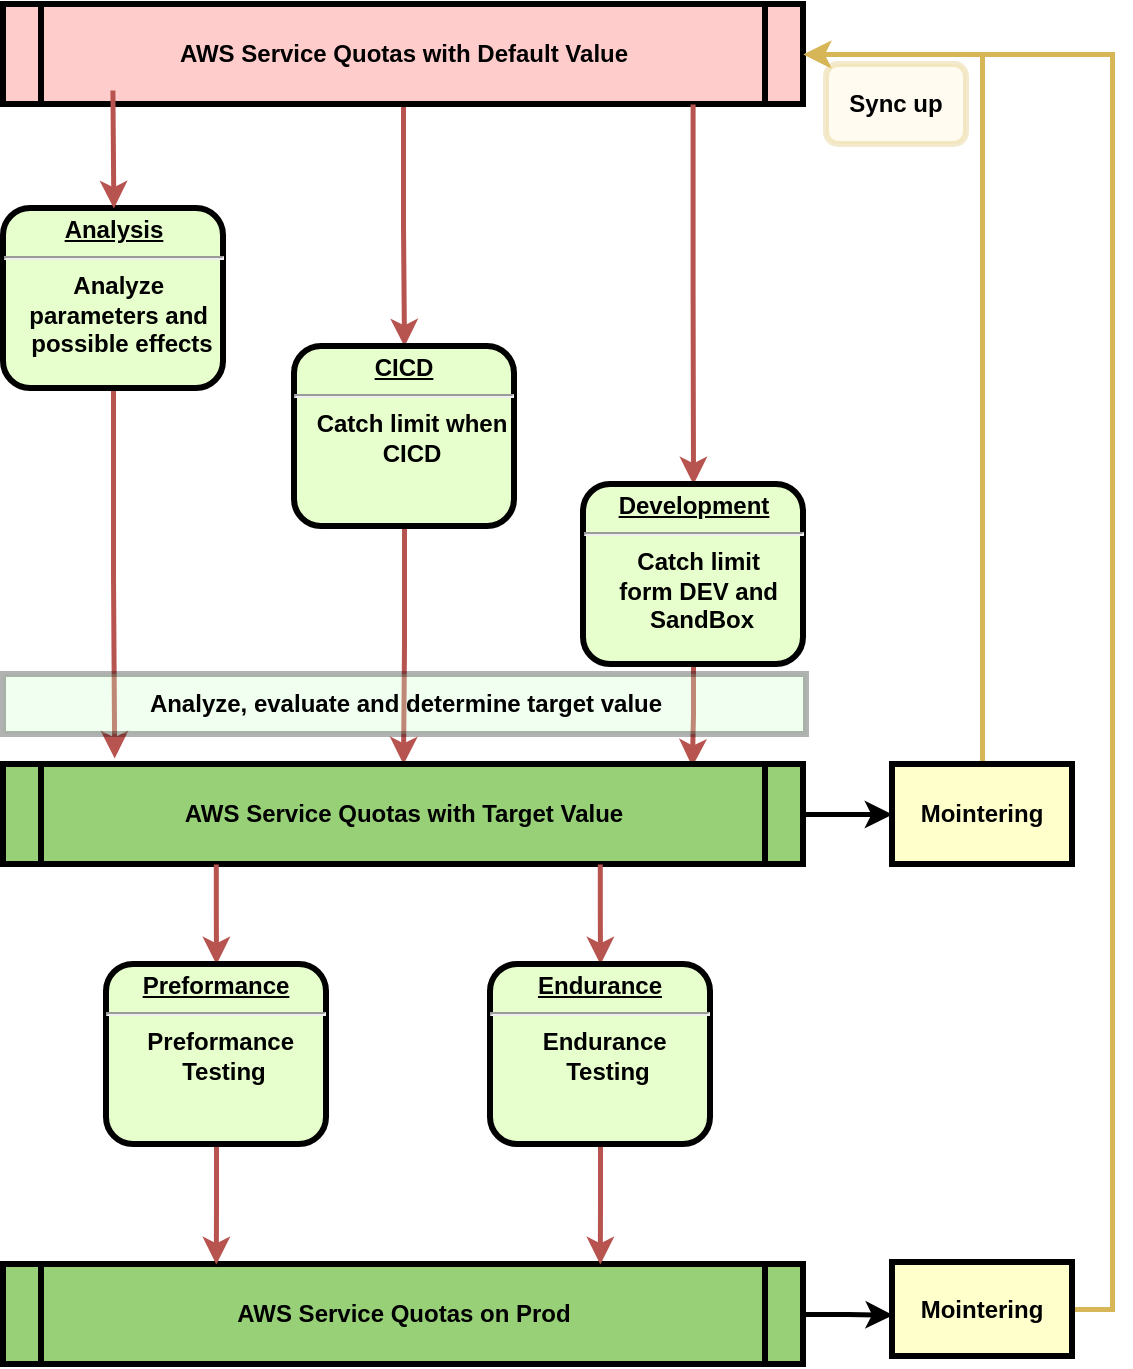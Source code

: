 <mxfile version="19.0.3" type="github">
  <diagram name="Page-1" id="c7558073-3199-34d8-9f00-42111426c3f3">
    <mxGraphModel dx="1929" dy="1104" grid="1" gridSize="10" guides="1" tooltips="1" connect="1" arrows="1" fold="1" page="1" pageScale="1" pageWidth="826" pageHeight="1169" background="none" math="0" shadow="0">
      <root>
        <mxCell id="0" />
        <mxCell id="1" parent="0" />
        <mxCell id="uqQuY3vlvmqI8VBcCE-R-108" style="edgeStyle=orthogonalEdgeStyle;rounded=0;jumpSize=6;orthogonalLoop=1;jettySize=auto;html=1;exitX=0.5;exitY=1;exitDx=0;exitDy=0;entryX=0.5;entryY=0;entryDx=0;entryDy=0;strokeWidth=2.5;fillColor=#f8cecc;strokeColor=#b85450;" edge="1" parent="1" source="5" target="11">
          <mxGeometry relative="1" as="geometry" />
        </mxCell>
        <mxCell id="5" value="AWS Service Quotas with Default Value" style="shape=process;whiteSpace=wrap;align=center;verticalAlign=middle;size=0.048;fontStyle=1;strokeWidth=3;fillColor=#FFCCCC" parent="1" vertex="1">
          <mxGeometry x="188.5" y="50" width="400" height="50" as="geometry" />
        </mxCell>
        <mxCell id="uqQuY3vlvmqI8VBcCE-R-103" style="edgeStyle=orthogonalEdgeStyle;rounded=0;orthogonalLoop=1;jettySize=auto;html=1;exitX=0.5;exitY=1;exitDx=0;exitDy=0;entryX=0.861;entryY=0.023;entryDx=0;entryDy=0;entryPerimeter=0;strokeWidth=2.5;fillColor=#f8cecc;strokeColor=#b85450;" edge="1" parent="1" source="9" target="uqQuY3vlvmqI8VBcCE-R-96">
          <mxGeometry relative="1" as="geometry" />
        </mxCell>
        <mxCell id="uqQuY3vlvmqI8VBcCE-R-109" style="edgeStyle=orthogonalEdgeStyle;rounded=0;jumpSize=6;orthogonalLoop=1;jettySize=auto;html=1;exitX=0.862;exitY=1;exitDx=0;exitDy=0;entryX=0.5;entryY=0;entryDx=0;entryDy=0;strokeWidth=2.5;exitPerimeter=0;fillColor=#f8cecc;strokeColor=#b85450;" edge="1" parent="1" source="5" target="9">
          <mxGeometry relative="1" as="geometry" />
        </mxCell>
        <mxCell id="9" value="&lt;p style=&quot;margin: 0px; margin-top: 4px; text-align: center; text-decoration: underline;&quot;&gt;&lt;strong&gt;Development&lt;/strong&gt;&lt;/p&gt;&lt;hr&gt;&lt;p style=&quot;margin: 0px; margin-left: 8px;&quot;&gt;Catch limit&amp;nbsp;&lt;/p&gt;&lt;p style=&quot;margin: 0px; margin-left: 8px;&quot;&gt;form&amp;nbsp;&lt;span style=&quot;background-color: initial;&quot;&gt;DEV and&amp;nbsp;&lt;/span&gt;&lt;/p&gt;&lt;p style=&quot;margin: 0px; margin-left: 8px;&quot;&gt;&lt;span style=&quot;background-color: initial;&quot;&gt;SandBox&lt;/span&gt;&lt;/p&gt;" style="verticalAlign=middle;align=center;overflow=fill;fontSize=12;fontFamily=Helvetica;html=1;rounded=1;fontStyle=1;strokeWidth=3;fillColor=#E6FFCC" parent="1" vertex="1">
          <mxGeometry x="478.5" y="290" width="110" height="90" as="geometry" />
        </mxCell>
        <mxCell id="uqQuY3vlvmqI8VBcCE-R-101" style="edgeStyle=orthogonalEdgeStyle;rounded=0;orthogonalLoop=1;jettySize=auto;html=1;exitX=0.5;exitY=1;exitDx=0;exitDy=0;entryX=0.139;entryY=-0.06;entryDx=0;entryDy=0;entryPerimeter=0;strokeWidth=2.5;fillColor=#f8cecc;strokeColor=#b85450;" edge="1" parent="1" source="10" target="uqQuY3vlvmqI8VBcCE-R-96">
          <mxGeometry relative="1" as="geometry" />
        </mxCell>
        <mxCell id="10" value="&lt;p style=&quot;margin: 0px; margin-top: 4px; text-align: center; text-decoration: underline;&quot;&gt;&lt;strong&gt;Analysis&lt;/strong&gt;&lt;/p&gt;&lt;hr&gt;&lt;p style=&quot;margin: 0px; margin-left: 8px;&quot;&gt;Analyze&amp;nbsp;&lt;/p&gt;&lt;p style=&quot;margin: 0px; margin-left: 8px;&quot;&gt;parameters and&amp;nbsp;&lt;/p&gt;&lt;p style=&quot;margin: 0px; margin-left: 8px;&quot;&gt;possible effects&lt;br&gt;&lt;/p&gt;" style="verticalAlign=middle;align=center;overflow=fill;fontSize=12;fontFamily=Helvetica;html=1;rounded=1;fontStyle=1;strokeWidth=3;fillColor=#E6FFCC" parent="1" vertex="1">
          <mxGeometry x="188.5" y="152" width="110" height="90" as="geometry" />
        </mxCell>
        <mxCell id="uqQuY3vlvmqI8VBcCE-R-129" style="edgeStyle=orthogonalEdgeStyle;rounded=0;jumpSize=6;orthogonalLoop=1;jettySize=auto;html=1;exitX=0.5;exitY=0;exitDx=0;exitDy=0;entryX=1;entryY=0.5;entryDx=0;entryDy=0;strokeWidth=2.5;fillColor=#fff2cc;strokeColor=#d6b656;" edge="1" parent="1" source="15" target="5">
          <mxGeometry relative="1" as="geometry" />
        </mxCell>
        <mxCell id="15" value="Mointering" style="whiteSpace=wrap;align=center;verticalAlign=middle;fontStyle=1;strokeWidth=3;fillColor=#FFFFCC" parent="1" vertex="1">
          <mxGeometry x="633" y="430" width="90" height="50" as="geometry" />
        </mxCell>
        <mxCell id="uqQuY3vlvmqI8VBcCE-R-102" style="edgeStyle=orthogonalEdgeStyle;rounded=0;orthogonalLoop=1;jettySize=auto;html=1;exitX=0.5;exitY=1;exitDx=0;exitDy=0;entryX=0.5;entryY=0;entryDx=0;entryDy=0;strokeWidth=2.5;fillColor=#f8cecc;strokeColor=#b85450;" edge="1" parent="1" source="11" target="uqQuY3vlvmqI8VBcCE-R-96">
          <mxGeometry relative="1" as="geometry" />
        </mxCell>
        <mxCell id="11" value="&lt;p style=&quot;margin: 0px; margin-top: 4px; text-align: center; text-decoration: underline;&quot;&gt;&lt;strong&gt;CICD&lt;/strong&gt;&lt;/p&gt;&lt;hr&gt;&lt;p style=&quot;margin: 0px; margin-left: 8px;&quot;&gt;Catch limit when&lt;/p&gt;&lt;p style=&quot;margin: 0px; margin-left: 8px;&quot;&gt;CICD&lt;/p&gt;" style="verticalAlign=middle;align=center;overflow=fill;fontSize=12;fontFamily=Helvetica;html=1;rounded=1;fontStyle=1;strokeWidth=3;fillColor=#E6FFCC" parent="1" vertex="1">
          <mxGeometry x="334" y="221" width="110" height="90" as="geometry" />
        </mxCell>
        <mxCell id="uqQuY3vlvmqI8VBcCE-R-124" style="edgeStyle=orthogonalEdgeStyle;rounded=0;jumpSize=6;orthogonalLoop=1;jettySize=auto;html=1;exitX=1;exitY=0.5;exitDx=0;exitDy=0;entryX=0;entryY=0.5;entryDx=0;entryDy=0;strokeWidth=2.5;" edge="1" parent="1" source="uqQuY3vlvmqI8VBcCE-R-96" target="15">
          <mxGeometry relative="1" as="geometry" />
        </mxCell>
        <mxCell id="uqQuY3vlvmqI8VBcCE-R-96" value="AWS Service Quotas with Target Value" style="shape=process;whiteSpace=wrap;align=center;verticalAlign=middle;size=0.048;fontStyle=1;strokeWidth=3;fillColor=#97D077;" vertex="1" parent="1">
          <mxGeometry x="188.5" y="430" width="400" height="50" as="geometry" />
        </mxCell>
        <mxCell id="uqQuY3vlvmqI8VBcCE-R-120" style="edgeStyle=orthogonalEdgeStyle;rounded=0;jumpSize=6;orthogonalLoop=1;jettySize=auto;html=1;exitX=1;exitY=0.5;exitDx=0;exitDy=0;entryX=0.004;entryY=0.56;entryDx=0;entryDy=0;entryPerimeter=0;strokeWidth=2.5;" edge="1" parent="1" source="uqQuY3vlvmqI8VBcCE-R-97" target="uqQuY3vlvmqI8VBcCE-R-118">
          <mxGeometry relative="1" as="geometry" />
        </mxCell>
        <mxCell id="uqQuY3vlvmqI8VBcCE-R-97" value="AWS Service Quotas on Prod" style="shape=process;whiteSpace=wrap;align=center;verticalAlign=middle;size=0.048;fontStyle=1;strokeWidth=3;fillColor=#97D077;" vertex="1" parent="1">
          <mxGeometry x="188.5" y="680" width="400" height="50" as="geometry" />
        </mxCell>
        <mxCell id="uqQuY3vlvmqI8VBcCE-R-114" style="edgeStyle=orthogonalEdgeStyle;rounded=0;jumpSize=6;orthogonalLoop=1;jettySize=auto;html=1;exitX=0.5;exitY=1;exitDx=0;exitDy=0;entryX=0.266;entryY=0;entryDx=0;entryDy=0;entryPerimeter=0;strokeWidth=2.5;fillColor=#f8cecc;strokeColor=#b85450;" edge="1" parent="1" source="uqQuY3vlvmqI8VBcCE-R-98" target="uqQuY3vlvmqI8VBcCE-R-97">
          <mxGeometry relative="1" as="geometry" />
        </mxCell>
        <mxCell id="uqQuY3vlvmqI8VBcCE-R-117" style="edgeStyle=orthogonalEdgeStyle;rounded=0;jumpSize=6;orthogonalLoop=1;jettySize=auto;html=1;exitX=0.266;exitY=1;exitDx=0;exitDy=0;entryX=0.5;entryY=0;entryDx=0;entryDy=0;strokeWidth=2.5;fillColor=#f8cecc;strokeColor=#b85450;exitPerimeter=0;" edge="1" parent="1" source="uqQuY3vlvmqI8VBcCE-R-96" target="uqQuY3vlvmqI8VBcCE-R-98">
          <mxGeometry relative="1" as="geometry" />
        </mxCell>
        <mxCell id="uqQuY3vlvmqI8VBcCE-R-98" value="&lt;p style=&quot;margin: 0px; margin-top: 4px; text-align: center; text-decoration: underline;&quot;&gt;Preformance&lt;/p&gt;&lt;hr&gt;&lt;p style=&quot;margin: 0px; margin-left: 8px;&quot;&gt;Preformance&amp;nbsp;&lt;/p&gt;&lt;p style=&quot;margin: 0px; margin-left: 8px;&quot;&gt;Testing&lt;/p&gt;" style="verticalAlign=middle;align=center;overflow=fill;fontSize=12;fontFamily=Helvetica;html=1;rounded=1;fontStyle=1;strokeWidth=3;fillColor=#E6FFCC" vertex="1" parent="1">
          <mxGeometry x="240.0" y="530" width="110" height="90" as="geometry" />
        </mxCell>
        <mxCell id="uqQuY3vlvmqI8VBcCE-R-106" style="edgeStyle=orthogonalEdgeStyle;rounded=0;orthogonalLoop=1;jettySize=auto;html=1;entryX=0.5;entryY=0;entryDx=0;entryDy=0;strokeWidth=2.5;fillColor=#f8cecc;strokeColor=#b85450;jumpSize=6;" edge="1" parent="1">
          <mxGeometry relative="1" as="geometry">
            <mxPoint x="243.21" y="93" as="sourcePoint" />
            <mxPoint x="243.68" y="152" as="targetPoint" />
            <Array as="points">
              <mxPoint x="244.21" y="93" />
            </Array>
          </mxGeometry>
        </mxCell>
        <mxCell id="uqQuY3vlvmqI8VBcCE-R-111" value="Analyze, evaluate and determine target value" style="rounded=0;whiteSpace=wrap;html=1;fillColor=#CCFFCC;strokeWidth=3;opacity=30;fontStyle=1" vertex="1" parent="1">
          <mxGeometry x="188.5" y="385" width="401.5" height="30" as="geometry" />
        </mxCell>
        <mxCell id="uqQuY3vlvmqI8VBcCE-R-115" style="edgeStyle=orthogonalEdgeStyle;rounded=0;jumpSize=6;orthogonalLoop=1;jettySize=auto;html=1;exitX=0.5;exitY=1;exitDx=0;exitDy=0;entryX=0.746;entryY=0;entryDx=0;entryDy=0;entryPerimeter=0;strokeWidth=2.5;fillColor=#f8cecc;strokeColor=#b85450;" edge="1" parent="1" source="uqQuY3vlvmqI8VBcCE-R-112" target="uqQuY3vlvmqI8VBcCE-R-97">
          <mxGeometry relative="1" as="geometry" />
        </mxCell>
        <mxCell id="uqQuY3vlvmqI8VBcCE-R-116" style="edgeStyle=orthogonalEdgeStyle;rounded=0;jumpSize=6;orthogonalLoop=1;jettySize=auto;html=1;exitX=0.746;exitY=1;exitDx=0;exitDy=0;entryX=0.5;entryY=0;entryDx=0;entryDy=0;strokeWidth=2.5;fillColor=#f8cecc;strokeColor=#b85450;exitPerimeter=0;" edge="1" parent="1" source="uqQuY3vlvmqI8VBcCE-R-96" target="uqQuY3vlvmqI8VBcCE-R-112">
          <mxGeometry relative="1" as="geometry" />
        </mxCell>
        <mxCell id="uqQuY3vlvmqI8VBcCE-R-112" value="&lt;p style=&quot;margin: 4px 0px 0px; text-align: center;&quot;&gt;&lt;u&gt;Endurance&lt;/u&gt;&lt;br&gt;&lt;/p&gt;&lt;hr&gt;&lt;p style=&quot;margin: 0px; margin-left: 8px;&quot;&gt;Endurance&amp;nbsp;&lt;br&gt;&lt;/p&gt;&lt;p style=&quot;margin: 0px; margin-left: 8px;&quot;&gt;Testing&lt;/p&gt;" style="verticalAlign=middle;align=center;overflow=fill;fontSize=12;fontFamily=Helvetica;html=1;rounded=1;fontStyle=1;strokeWidth=3;fillColor=#E6FFCC" vertex="1" parent="1">
          <mxGeometry x="432.0" y="530" width="110" height="90" as="geometry" />
        </mxCell>
        <mxCell id="uqQuY3vlvmqI8VBcCE-R-125" style="edgeStyle=orthogonalEdgeStyle;rounded=0;jumpSize=6;orthogonalLoop=1;jettySize=auto;html=1;exitX=1;exitY=0.5;exitDx=0;exitDy=0;entryX=1;entryY=0.5;entryDx=0;entryDy=0;strokeWidth=2.5;fillColor=#fff2cc;strokeColor=#d6b656;" edge="1" parent="1" source="uqQuY3vlvmqI8VBcCE-R-118" target="5">
          <mxGeometry relative="1" as="geometry" />
        </mxCell>
        <mxCell id="uqQuY3vlvmqI8VBcCE-R-118" value="Mointering" style="whiteSpace=wrap;align=center;verticalAlign=middle;fontStyle=1;strokeWidth=3;fillColor=#FFFFCC" vertex="1" parent="1">
          <mxGeometry x="633" y="679" width="90" height="47" as="geometry" />
        </mxCell>
        <mxCell id="uqQuY3vlvmqI8VBcCE-R-130" value="&lt;b&gt;Sync up&lt;/b&gt;" style="rounded=1;whiteSpace=wrap;html=1;strokeWidth=3;fillColor=#fff2cc;opacity=30;strokeColor=#d6b656;" vertex="1" parent="1">
          <mxGeometry x="600" y="80" width="70" height="40" as="geometry" />
        </mxCell>
      </root>
    </mxGraphModel>
  </diagram>
</mxfile>
